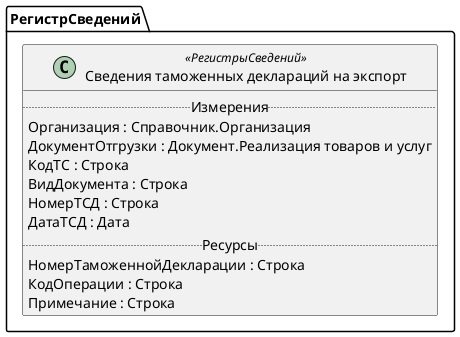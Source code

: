 ﻿@startuml СведенияТаможенныхДекларацийЭкспорт
'!include templates.wsd
'..\include templates.wsd
class РегистрСведений.СведенияТаможенныхДекларацийЭкспорт as "Сведения таможенных деклараций на экспорт" <<РегистрыСведений>>
{
..Измерения..
Организация : Справочник.Организация
ДокументОтгрузки : Документ.Реализация товаров и услуг
КодТС : Строка
ВидДокумента : Строка
НомерТСД : Строка
ДатаТСД : Дата
..Ресурсы..
НомерТаможеннойДекларации : Строка
КодОперации : Строка
Примечание : Строка
}
@enduml

